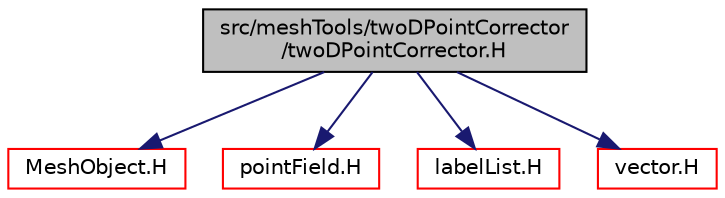 digraph "src/meshTools/twoDPointCorrector/twoDPointCorrector.H"
{
  bgcolor="transparent";
  edge [fontname="Helvetica",fontsize="10",labelfontname="Helvetica",labelfontsize="10"];
  node [fontname="Helvetica",fontsize="10",shape=record];
  Node1 [label="src/meshTools/twoDPointCorrector\l/twoDPointCorrector.H",height=0.2,width=0.4,color="black", fillcolor="grey75", style="filled", fontcolor="black"];
  Node1 -> Node2 [color="midnightblue",fontsize="10",style="solid",fontname="Helvetica"];
  Node2 [label="MeshObject.H",height=0.2,width=0.4,color="red",URL="$a08612.html"];
  Node1 -> Node3 [color="midnightblue",fontsize="10",style="solid",fontname="Helvetica"];
  Node3 [label="pointField.H",height=0.2,width=0.4,color="red",URL="$a08908.html"];
  Node1 -> Node4 [color="midnightblue",fontsize="10",style="solid",fontname="Helvetica"];
  Node4 [label="labelList.H",height=0.2,width=0.4,color="red",URL="$a09015.html"];
  Node1 -> Node5 [color="midnightblue",fontsize="10",style="solid",fontname="Helvetica"];
  Node5 [label="vector.H",height=0.2,width=0.4,color="red",URL="$a09196.html"];
}
